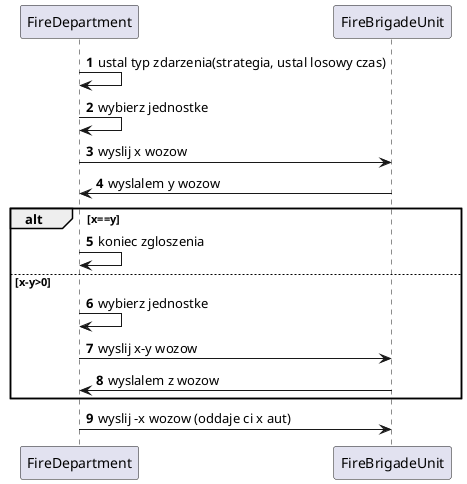 @startuml
'https://plantuml.com/sequence-diagram

autonumber

FireDepartment -> FireDepartment : ustal typ zdarzenia(strategia, ustal losowy czas)
FireDepartment -> FireDepartment : wybierz jednostke


FireDepartment -> FireBrigadeUnit: wyslij x wozow
FireDepartment <- FireBrigadeUnit: wyslalem y wozow

alt x==y
FireDepartment -> FireDepartment : koniec zgloszenia

else x-y>0
FireDepartment -> FireDepartment : wybierz jednostke
FireDepartment -> FireBrigadeUnit: wyslij x-y wozow
FireDepartment <- FireBrigadeUnit: wyslalem z wozow
end

FireDepartment -> FireBrigadeUnit: wyslij -x wozow (oddaje ci x aut)




@enduml

